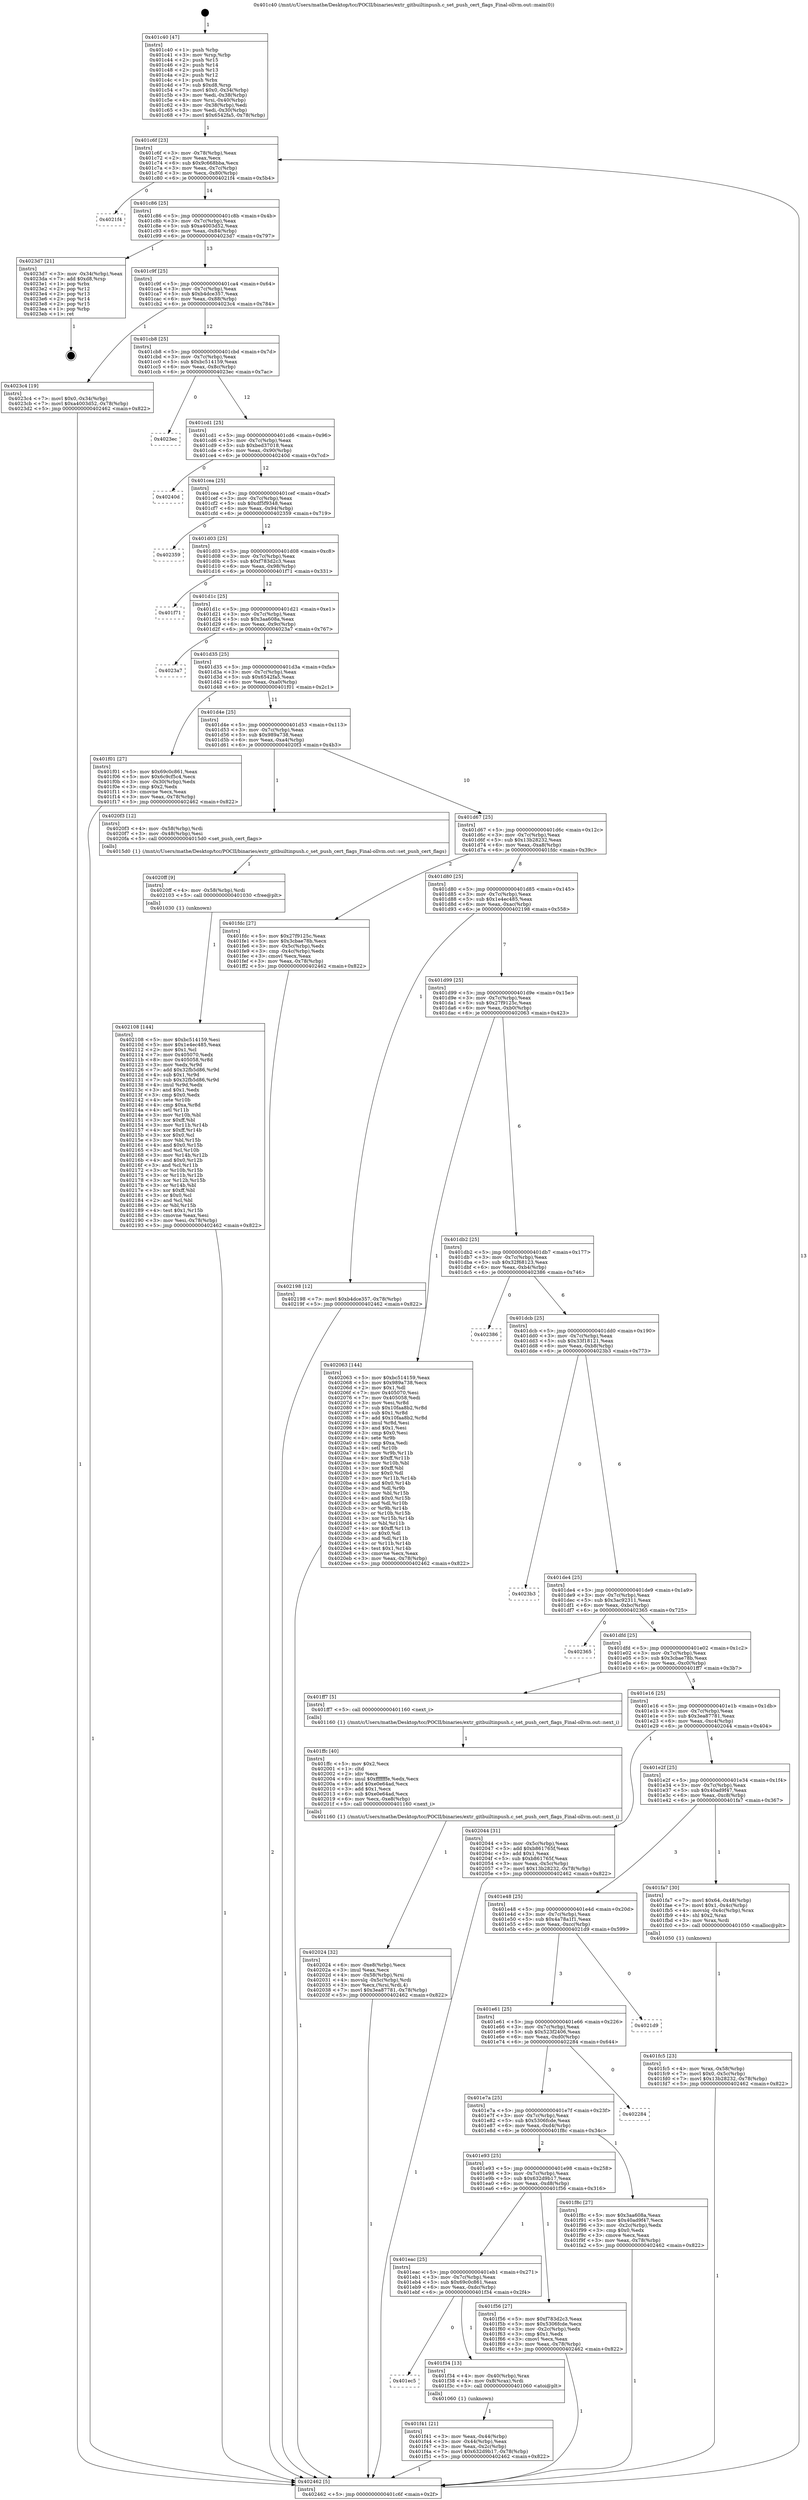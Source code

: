 digraph "0x401c40" {
  label = "0x401c40 (/mnt/c/Users/mathe/Desktop/tcc/POCII/binaries/extr_gitbuiltinpush.c_set_push_cert_flags_Final-ollvm.out::main(0))"
  labelloc = "t"
  node[shape=record]

  Entry [label="",width=0.3,height=0.3,shape=circle,fillcolor=black,style=filled]
  "0x401c6f" [label="{
     0x401c6f [23]\l
     | [instrs]\l
     &nbsp;&nbsp;0x401c6f \<+3\>: mov -0x78(%rbp),%eax\l
     &nbsp;&nbsp;0x401c72 \<+2\>: mov %eax,%ecx\l
     &nbsp;&nbsp;0x401c74 \<+6\>: sub $0x9c668bba,%ecx\l
     &nbsp;&nbsp;0x401c7a \<+3\>: mov %eax,-0x7c(%rbp)\l
     &nbsp;&nbsp;0x401c7d \<+3\>: mov %ecx,-0x80(%rbp)\l
     &nbsp;&nbsp;0x401c80 \<+6\>: je 00000000004021f4 \<main+0x5b4\>\l
  }"]
  "0x4021f4" [label="{
     0x4021f4\l
  }", style=dashed]
  "0x401c86" [label="{
     0x401c86 [25]\l
     | [instrs]\l
     &nbsp;&nbsp;0x401c86 \<+5\>: jmp 0000000000401c8b \<main+0x4b\>\l
     &nbsp;&nbsp;0x401c8b \<+3\>: mov -0x7c(%rbp),%eax\l
     &nbsp;&nbsp;0x401c8e \<+5\>: sub $0xa4003d52,%eax\l
     &nbsp;&nbsp;0x401c93 \<+6\>: mov %eax,-0x84(%rbp)\l
     &nbsp;&nbsp;0x401c99 \<+6\>: je 00000000004023d7 \<main+0x797\>\l
  }"]
  Exit [label="",width=0.3,height=0.3,shape=circle,fillcolor=black,style=filled,peripheries=2]
  "0x4023d7" [label="{
     0x4023d7 [21]\l
     | [instrs]\l
     &nbsp;&nbsp;0x4023d7 \<+3\>: mov -0x34(%rbp),%eax\l
     &nbsp;&nbsp;0x4023da \<+7\>: add $0xd8,%rsp\l
     &nbsp;&nbsp;0x4023e1 \<+1\>: pop %rbx\l
     &nbsp;&nbsp;0x4023e2 \<+2\>: pop %r12\l
     &nbsp;&nbsp;0x4023e4 \<+2\>: pop %r13\l
     &nbsp;&nbsp;0x4023e6 \<+2\>: pop %r14\l
     &nbsp;&nbsp;0x4023e8 \<+2\>: pop %r15\l
     &nbsp;&nbsp;0x4023ea \<+1\>: pop %rbp\l
     &nbsp;&nbsp;0x4023eb \<+1\>: ret\l
  }"]
  "0x401c9f" [label="{
     0x401c9f [25]\l
     | [instrs]\l
     &nbsp;&nbsp;0x401c9f \<+5\>: jmp 0000000000401ca4 \<main+0x64\>\l
     &nbsp;&nbsp;0x401ca4 \<+3\>: mov -0x7c(%rbp),%eax\l
     &nbsp;&nbsp;0x401ca7 \<+5\>: sub $0xb4dce357,%eax\l
     &nbsp;&nbsp;0x401cac \<+6\>: mov %eax,-0x88(%rbp)\l
     &nbsp;&nbsp;0x401cb2 \<+6\>: je 00000000004023c4 \<main+0x784\>\l
  }"]
  "0x402108" [label="{
     0x402108 [144]\l
     | [instrs]\l
     &nbsp;&nbsp;0x402108 \<+5\>: mov $0xbc514159,%esi\l
     &nbsp;&nbsp;0x40210d \<+5\>: mov $0x1e4ec485,%eax\l
     &nbsp;&nbsp;0x402112 \<+2\>: mov $0x1,%cl\l
     &nbsp;&nbsp;0x402114 \<+7\>: mov 0x405070,%edx\l
     &nbsp;&nbsp;0x40211b \<+8\>: mov 0x405058,%r8d\l
     &nbsp;&nbsp;0x402123 \<+3\>: mov %edx,%r9d\l
     &nbsp;&nbsp;0x402126 \<+7\>: add $0x32fb5d86,%r9d\l
     &nbsp;&nbsp;0x40212d \<+4\>: sub $0x1,%r9d\l
     &nbsp;&nbsp;0x402131 \<+7\>: sub $0x32fb5d86,%r9d\l
     &nbsp;&nbsp;0x402138 \<+4\>: imul %r9d,%edx\l
     &nbsp;&nbsp;0x40213c \<+3\>: and $0x1,%edx\l
     &nbsp;&nbsp;0x40213f \<+3\>: cmp $0x0,%edx\l
     &nbsp;&nbsp;0x402142 \<+4\>: sete %r10b\l
     &nbsp;&nbsp;0x402146 \<+4\>: cmp $0xa,%r8d\l
     &nbsp;&nbsp;0x40214a \<+4\>: setl %r11b\l
     &nbsp;&nbsp;0x40214e \<+3\>: mov %r10b,%bl\l
     &nbsp;&nbsp;0x402151 \<+3\>: xor $0xff,%bl\l
     &nbsp;&nbsp;0x402154 \<+3\>: mov %r11b,%r14b\l
     &nbsp;&nbsp;0x402157 \<+4\>: xor $0xff,%r14b\l
     &nbsp;&nbsp;0x40215b \<+3\>: xor $0x0,%cl\l
     &nbsp;&nbsp;0x40215e \<+3\>: mov %bl,%r15b\l
     &nbsp;&nbsp;0x402161 \<+4\>: and $0x0,%r15b\l
     &nbsp;&nbsp;0x402165 \<+3\>: and %cl,%r10b\l
     &nbsp;&nbsp;0x402168 \<+3\>: mov %r14b,%r12b\l
     &nbsp;&nbsp;0x40216b \<+4\>: and $0x0,%r12b\l
     &nbsp;&nbsp;0x40216f \<+3\>: and %cl,%r11b\l
     &nbsp;&nbsp;0x402172 \<+3\>: or %r10b,%r15b\l
     &nbsp;&nbsp;0x402175 \<+3\>: or %r11b,%r12b\l
     &nbsp;&nbsp;0x402178 \<+3\>: xor %r12b,%r15b\l
     &nbsp;&nbsp;0x40217b \<+3\>: or %r14b,%bl\l
     &nbsp;&nbsp;0x40217e \<+3\>: xor $0xff,%bl\l
     &nbsp;&nbsp;0x402181 \<+3\>: or $0x0,%cl\l
     &nbsp;&nbsp;0x402184 \<+2\>: and %cl,%bl\l
     &nbsp;&nbsp;0x402186 \<+3\>: or %bl,%r15b\l
     &nbsp;&nbsp;0x402189 \<+4\>: test $0x1,%r15b\l
     &nbsp;&nbsp;0x40218d \<+3\>: cmovne %eax,%esi\l
     &nbsp;&nbsp;0x402190 \<+3\>: mov %esi,-0x78(%rbp)\l
     &nbsp;&nbsp;0x402193 \<+5\>: jmp 0000000000402462 \<main+0x822\>\l
  }"]
  "0x4023c4" [label="{
     0x4023c4 [19]\l
     | [instrs]\l
     &nbsp;&nbsp;0x4023c4 \<+7\>: movl $0x0,-0x34(%rbp)\l
     &nbsp;&nbsp;0x4023cb \<+7\>: movl $0xa4003d52,-0x78(%rbp)\l
     &nbsp;&nbsp;0x4023d2 \<+5\>: jmp 0000000000402462 \<main+0x822\>\l
  }"]
  "0x401cb8" [label="{
     0x401cb8 [25]\l
     | [instrs]\l
     &nbsp;&nbsp;0x401cb8 \<+5\>: jmp 0000000000401cbd \<main+0x7d\>\l
     &nbsp;&nbsp;0x401cbd \<+3\>: mov -0x7c(%rbp),%eax\l
     &nbsp;&nbsp;0x401cc0 \<+5\>: sub $0xbc514159,%eax\l
     &nbsp;&nbsp;0x401cc5 \<+6\>: mov %eax,-0x8c(%rbp)\l
     &nbsp;&nbsp;0x401ccb \<+6\>: je 00000000004023ec \<main+0x7ac\>\l
  }"]
  "0x4020ff" [label="{
     0x4020ff [9]\l
     | [instrs]\l
     &nbsp;&nbsp;0x4020ff \<+4\>: mov -0x58(%rbp),%rdi\l
     &nbsp;&nbsp;0x402103 \<+5\>: call 0000000000401030 \<free@plt\>\l
     | [calls]\l
     &nbsp;&nbsp;0x401030 \{1\} (unknown)\l
  }"]
  "0x4023ec" [label="{
     0x4023ec\l
  }", style=dashed]
  "0x401cd1" [label="{
     0x401cd1 [25]\l
     | [instrs]\l
     &nbsp;&nbsp;0x401cd1 \<+5\>: jmp 0000000000401cd6 \<main+0x96\>\l
     &nbsp;&nbsp;0x401cd6 \<+3\>: mov -0x7c(%rbp),%eax\l
     &nbsp;&nbsp;0x401cd9 \<+5\>: sub $0xbed37018,%eax\l
     &nbsp;&nbsp;0x401cde \<+6\>: mov %eax,-0x90(%rbp)\l
     &nbsp;&nbsp;0x401ce4 \<+6\>: je 000000000040240d \<main+0x7cd\>\l
  }"]
  "0x402024" [label="{
     0x402024 [32]\l
     | [instrs]\l
     &nbsp;&nbsp;0x402024 \<+6\>: mov -0xe8(%rbp),%ecx\l
     &nbsp;&nbsp;0x40202a \<+3\>: imul %eax,%ecx\l
     &nbsp;&nbsp;0x40202d \<+4\>: mov -0x58(%rbp),%rsi\l
     &nbsp;&nbsp;0x402031 \<+4\>: movslq -0x5c(%rbp),%rdi\l
     &nbsp;&nbsp;0x402035 \<+3\>: mov %ecx,(%rsi,%rdi,4)\l
     &nbsp;&nbsp;0x402038 \<+7\>: movl $0x3ea87781,-0x78(%rbp)\l
     &nbsp;&nbsp;0x40203f \<+5\>: jmp 0000000000402462 \<main+0x822\>\l
  }"]
  "0x40240d" [label="{
     0x40240d\l
  }", style=dashed]
  "0x401cea" [label="{
     0x401cea [25]\l
     | [instrs]\l
     &nbsp;&nbsp;0x401cea \<+5\>: jmp 0000000000401cef \<main+0xaf\>\l
     &nbsp;&nbsp;0x401cef \<+3\>: mov -0x7c(%rbp),%eax\l
     &nbsp;&nbsp;0x401cf2 \<+5\>: sub $0xdf5f9348,%eax\l
     &nbsp;&nbsp;0x401cf7 \<+6\>: mov %eax,-0x94(%rbp)\l
     &nbsp;&nbsp;0x401cfd \<+6\>: je 0000000000402359 \<main+0x719\>\l
  }"]
  "0x401ffc" [label="{
     0x401ffc [40]\l
     | [instrs]\l
     &nbsp;&nbsp;0x401ffc \<+5\>: mov $0x2,%ecx\l
     &nbsp;&nbsp;0x402001 \<+1\>: cltd\l
     &nbsp;&nbsp;0x402002 \<+2\>: idiv %ecx\l
     &nbsp;&nbsp;0x402004 \<+6\>: imul $0xfffffffe,%edx,%ecx\l
     &nbsp;&nbsp;0x40200a \<+6\>: add $0xe0e64ad,%ecx\l
     &nbsp;&nbsp;0x402010 \<+3\>: add $0x1,%ecx\l
     &nbsp;&nbsp;0x402013 \<+6\>: sub $0xe0e64ad,%ecx\l
     &nbsp;&nbsp;0x402019 \<+6\>: mov %ecx,-0xe8(%rbp)\l
     &nbsp;&nbsp;0x40201f \<+5\>: call 0000000000401160 \<next_i\>\l
     | [calls]\l
     &nbsp;&nbsp;0x401160 \{1\} (/mnt/c/Users/mathe/Desktop/tcc/POCII/binaries/extr_gitbuiltinpush.c_set_push_cert_flags_Final-ollvm.out::next_i)\l
  }"]
  "0x402359" [label="{
     0x402359\l
  }", style=dashed]
  "0x401d03" [label="{
     0x401d03 [25]\l
     | [instrs]\l
     &nbsp;&nbsp;0x401d03 \<+5\>: jmp 0000000000401d08 \<main+0xc8\>\l
     &nbsp;&nbsp;0x401d08 \<+3\>: mov -0x7c(%rbp),%eax\l
     &nbsp;&nbsp;0x401d0b \<+5\>: sub $0xf783d2c3,%eax\l
     &nbsp;&nbsp;0x401d10 \<+6\>: mov %eax,-0x98(%rbp)\l
     &nbsp;&nbsp;0x401d16 \<+6\>: je 0000000000401f71 \<main+0x331\>\l
  }"]
  "0x401fc5" [label="{
     0x401fc5 [23]\l
     | [instrs]\l
     &nbsp;&nbsp;0x401fc5 \<+4\>: mov %rax,-0x58(%rbp)\l
     &nbsp;&nbsp;0x401fc9 \<+7\>: movl $0x0,-0x5c(%rbp)\l
     &nbsp;&nbsp;0x401fd0 \<+7\>: movl $0x13b28232,-0x78(%rbp)\l
     &nbsp;&nbsp;0x401fd7 \<+5\>: jmp 0000000000402462 \<main+0x822\>\l
  }"]
  "0x401f71" [label="{
     0x401f71\l
  }", style=dashed]
  "0x401d1c" [label="{
     0x401d1c [25]\l
     | [instrs]\l
     &nbsp;&nbsp;0x401d1c \<+5\>: jmp 0000000000401d21 \<main+0xe1\>\l
     &nbsp;&nbsp;0x401d21 \<+3\>: mov -0x7c(%rbp),%eax\l
     &nbsp;&nbsp;0x401d24 \<+5\>: sub $0x3aa608a,%eax\l
     &nbsp;&nbsp;0x401d29 \<+6\>: mov %eax,-0x9c(%rbp)\l
     &nbsp;&nbsp;0x401d2f \<+6\>: je 00000000004023a7 \<main+0x767\>\l
  }"]
  "0x401f41" [label="{
     0x401f41 [21]\l
     | [instrs]\l
     &nbsp;&nbsp;0x401f41 \<+3\>: mov %eax,-0x44(%rbp)\l
     &nbsp;&nbsp;0x401f44 \<+3\>: mov -0x44(%rbp),%eax\l
     &nbsp;&nbsp;0x401f47 \<+3\>: mov %eax,-0x2c(%rbp)\l
     &nbsp;&nbsp;0x401f4a \<+7\>: movl $0x632d9b17,-0x78(%rbp)\l
     &nbsp;&nbsp;0x401f51 \<+5\>: jmp 0000000000402462 \<main+0x822\>\l
  }"]
  "0x4023a7" [label="{
     0x4023a7\l
  }", style=dashed]
  "0x401d35" [label="{
     0x401d35 [25]\l
     | [instrs]\l
     &nbsp;&nbsp;0x401d35 \<+5\>: jmp 0000000000401d3a \<main+0xfa\>\l
     &nbsp;&nbsp;0x401d3a \<+3\>: mov -0x7c(%rbp),%eax\l
     &nbsp;&nbsp;0x401d3d \<+5\>: sub $0x6542fa5,%eax\l
     &nbsp;&nbsp;0x401d42 \<+6\>: mov %eax,-0xa0(%rbp)\l
     &nbsp;&nbsp;0x401d48 \<+6\>: je 0000000000401f01 \<main+0x2c1\>\l
  }"]
  "0x401ec5" [label="{
     0x401ec5\l
  }", style=dashed]
  "0x401f01" [label="{
     0x401f01 [27]\l
     | [instrs]\l
     &nbsp;&nbsp;0x401f01 \<+5\>: mov $0x69c0c861,%eax\l
     &nbsp;&nbsp;0x401f06 \<+5\>: mov $0x6c9cf5c4,%ecx\l
     &nbsp;&nbsp;0x401f0b \<+3\>: mov -0x30(%rbp),%edx\l
     &nbsp;&nbsp;0x401f0e \<+3\>: cmp $0x2,%edx\l
     &nbsp;&nbsp;0x401f11 \<+3\>: cmovne %ecx,%eax\l
     &nbsp;&nbsp;0x401f14 \<+3\>: mov %eax,-0x78(%rbp)\l
     &nbsp;&nbsp;0x401f17 \<+5\>: jmp 0000000000402462 \<main+0x822\>\l
  }"]
  "0x401d4e" [label="{
     0x401d4e [25]\l
     | [instrs]\l
     &nbsp;&nbsp;0x401d4e \<+5\>: jmp 0000000000401d53 \<main+0x113\>\l
     &nbsp;&nbsp;0x401d53 \<+3\>: mov -0x7c(%rbp),%eax\l
     &nbsp;&nbsp;0x401d56 \<+5\>: sub $0x989a738,%eax\l
     &nbsp;&nbsp;0x401d5b \<+6\>: mov %eax,-0xa4(%rbp)\l
     &nbsp;&nbsp;0x401d61 \<+6\>: je 00000000004020f3 \<main+0x4b3\>\l
  }"]
  "0x402462" [label="{
     0x402462 [5]\l
     | [instrs]\l
     &nbsp;&nbsp;0x402462 \<+5\>: jmp 0000000000401c6f \<main+0x2f\>\l
  }"]
  "0x401c40" [label="{
     0x401c40 [47]\l
     | [instrs]\l
     &nbsp;&nbsp;0x401c40 \<+1\>: push %rbp\l
     &nbsp;&nbsp;0x401c41 \<+3\>: mov %rsp,%rbp\l
     &nbsp;&nbsp;0x401c44 \<+2\>: push %r15\l
     &nbsp;&nbsp;0x401c46 \<+2\>: push %r14\l
     &nbsp;&nbsp;0x401c48 \<+2\>: push %r13\l
     &nbsp;&nbsp;0x401c4a \<+2\>: push %r12\l
     &nbsp;&nbsp;0x401c4c \<+1\>: push %rbx\l
     &nbsp;&nbsp;0x401c4d \<+7\>: sub $0xd8,%rsp\l
     &nbsp;&nbsp;0x401c54 \<+7\>: movl $0x0,-0x34(%rbp)\l
     &nbsp;&nbsp;0x401c5b \<+3\>: mov %edi,-0x38(%rbp)\l
     &nbsp;&nbsp;0x401c5e \<+4\>: mov %rsi,-0x40(%rbp)\l
     &nbsp;&nbsp;0x401c62 \<+3\>: mov -0x38(%rbp),%edi\l
     &nbsp;&nbsp;0x401c65 \<+3\>: mov %edi,-0x30(%rbp)\l
     &nbsp;&nbsp;0x401c68 \<+7\>: movl $0x6542fa5,-0x78(%rbp)\l
  }"]
  "0x401f34" [label="{
     0x401f34 [13]\l
     | [instrs]\l
     &nbsp;&nbsp;0x401f34 \<+4\>: mov -0x40(%rbp),%rax\l
     &nbsp;&nbsp;0x401f38 \<+4\>: mov 0x8(%rax),%rdi\l
     &nbsp;&nbsp;0x401f3c \<+5\>: call 0000000000401060 \<atoi@plt\>\l
     | [calls]\l
     &nbsp;&nbsp;0x401060 \{1\} (unknown)\l
  }"]
  "0x4020f3" [label="{
     0x4020f3 [12]\l
     | [instrs]\l
     &nbsp;&nbsp;0x4020f3 \<+4\>: mov -0x58(%rbp),%rdi\l
     &nbsp;&nbsp;0x4020f7 \<+3\>: mov -0x48(%rbp),%esi\l
     &nbsp;&nbsp;0x4020fa \<+5\>: call 00000000004015d0 \<set_push_cert_flags\>\l
     | [calls]\l
     &nbsp;&nbsp;0x4015d0 \{1\} (/mnt/c/Users/mathe/Desktop/tcc/POCII/binaries/extr_gitbuiltinpush.c_set_push_cert_flags_Final-ollvm.out::set_push_cert_flags)\l
  }"]
  "0x401d67" [label="{
     0x401d67 [25]\l
     | [instrs]\l
     &nbsp;&nbsp;0x401d67 \<+5\>: jmp 0000000000401d6c \<main+0x12c\>\l
     &nbsp;&nbsp;0x401d6c \<+3\>: mov -0x7c(%rbp),%eax\l
     &nbsp;&nbsp;0x401d6f \<+5\>: sub $0x13b28232,%eax\l
     &nbsp;&nbsp;0x401d74 \<+6\>: mov %eax,-0xa8(%rbp)\l
     &nbsp;&nbsp;0x401d7a \<+6\>: je 0000000000401fdc \<main+0x39c\>\l
  }"]
  "0x401eac" [label="{
     0x401eac [25]\l
     | [instrs]\l
     &nbsp;&nbsp;0x401eac \<+5\>: jmp 0000000000401eb1 \<main+0x271\>\l
     &nbsp;&nbsp;0x401eb1 \<+3\>: mov -0x7c(%rbp),%eax\l
     &nbsp;&nbsp;0x401eb4 \<+5\>: sub $0x69c0c861,%eax\l
     &nbsp;&nbsp;0x401eb9 \<+6\>: mov %eax,-0xdc(%rbp)\l
     &nbsp;&nbsp;0x401ebf \<+6\>: je 0000000000401f34 \<main+0x2f4\>\l
  }"]
  "0x401fdc" [label="{
     0x401fdc [27]\l
     | [instrs]\l
     &nbsp;&nbsp;0x401fdc \<+5\>: mov $0x27f9125c,%eax\l
     &nbsp;&nbsp;0x401fe1 \<+5\>: mov $0x3cbae78b,%ecx\l
     &nbsp;&nbsp;0x401fe6 \<+3\>: mov -0x5c(%rbp),%edx\l
     &nbsp;&nbsp;0x401fe9 \<+3\>: cmp -0x4c(%rbp),%edx\l
     &nbsp;&nbsp;0x401fec \<+3\>: cmovl %ecx,%eax\l
     &nbsp;&nbsp;0x401fef \<+3\>: mov %eax,-0x78(%rbp)\l
     &nbsp;&nbsp;0x401ff2 \<+5\>: jmp 0000000000402462 \<main+0x822\>\l
  }"]
  "0x401d80" [label="{
     0x401d80 [25]\l
     | [instrs]\l
     &nbsp;&nbsp;0x401d80 \<+5\>: jmp 0000000000401d85 \<main+0x145\>\l
     &nbsp;&nbsp;0x401d85 \<+3\>: mov -0x7c(%rbp),%eax\l
     &nbsp;&nbsp;0x401d88 \<+5\>: sub $0x1e4ec485,%eax\l
     &nbsp;&nbsp;0x401d8d \<+6\>: mov %eax,-0xac(%rbp)\l
     &nbsp;&nbsp;0x401d93 \<+6\>: je 0000000000402198 \<main+0x558\>\l
  }"]
  "0x401f56" [label="{
     0x401f56 [27]\l
     | [instrs]\l
     &nbsp;&nbsp;0x401f56 \<+5\>: mov $0xf783d2c3,%eax\l
     &nbsp;&nbsp;0x401f5b \<+5\>: mov $0x5306fcde,%ecx\l
     &nbsp;&nbsp;0x401f60 \<+3\>: mov -0x2c(%rbp),%edx\l
     &nbsp;&nbsp;0x401f63 \<+3\>: cmp $0x1,%edx\l
     &nbsp;&nbsp;0x401f66 \<+3\>: cmovl %ecx,%eax\l
     &nbsp;&nbsp;0x401f69 \<+3\>: mov %eax,-0x78(%rbp)\l
     &nbsp;&nbsp;0x401f6c \<+5\>: jmp 0000000000402462 \<main+0x822\>\l
  }"]
  "0x402198" [label="{
     0x402198 [12]\l
     | [instrs]\l
     &nbsp;&nbsp;0x402198 \<+7\>: movl $0xb4dce357,-0x78(%rbp)\l
     &nbsp;&nbsp;0x40219f \<+5\>: jmp 0000000000402462 \<main+0x822\>\l
  }"]
  "0x401d99" [label="{
     0x401d99 [25]\l
     | [instrs]\l
     &nbsp;&nbsp;0x401d99 \<+5\>: jmp 0000000000401d9e \<main+0x15e\>\l
     &nbsp;&nbsp;0x401d9e \<+3\>: mov -0x7c(%rbp),%eax\l
     &nbsp;&nbsp;0x401da1 \<+5\>: sub $0x27f9125c,%eax\l
     &nbsp;&nbsp;0x401da6 \<+6\>: mov %eax,-0xb0(%rbp)\l
     &nbsp;&nbsp;0x401dac \<+6\>: je 0000000000402063 \<main+0x423\>\l
  }"]
  "0x401e93" [label="{
     0x401e93 [25]\l
     | [instrs]\l
     &nbsp;&nbsp;0x401e93 \<+5\>: jmp 0000000000401e98 \<main+0x258\>\l
     &nbsp;&nbsp;0x401e98 \<+3\>: mov -0x7c(%rbp),%eax\l
     &nbsp;&nbsp;0x401e9b \<+5\>: sub $0x632d9b17,%eax\l
     &nbsp;&nbsp;0x401ea0 \<+6\>: mov %eax,-0xd8(%rbp)\l
     &nbsp;&nbsp;0x401ea6 \<+6\>: je 0000000000401f56 \<main+0x316\>\l
  }"]
  "0x402063" [label="{
     0x402063 [144]\l
     | [instrs]\l
     &nbsp;&nbsp;0x402063 \<+5\>: mov $0xbc514159,%eax\l
     &nbsp;&nbsp;0x402068 \<+5\>: mov $0x989a738,%ecx\l
     &nbsp;&nbsp;0x40206d \<+2\>: mov $0x1,%dl\l
     &nbsp;&nbsp;0x40206f \<+7\>: mov 0x405070,%esi\l
     &nbsp;&nbsp;0x402076 \<+7\>: mov 0x405058,%edi\l
     &nbsp;&nbsp;0x40207d \<+3\>: mov %esi,%r8d\l
     &nbsp;&nbsp;0x402080 \<+7\>: sub $0x10faa8b2,%r8d\l
     &nbsp;&nbsp;0x402087 \<+4\>: sub $0x1,%r8d\l
     &nbsp;&nbsp;0x40208b \<+7\>: add $0x10faa8b2,%r8d\l
     &nbsp;&nbsp;0x402092 \<+4\>: imul %r8d,%esi\l
     &nbsp;&nbsp;0x402096 \<+3\>: and $0x1,%esi\l
     &nbsp;&nbsp;0x402099 \<+3\>: cmp $0x0,%esi\l
     &nbsp;&nbsp;0x40209c \<+4\>: sete %r9b\l
     &nbsp;&nbsp;0x4020a0 \<+3\>: cmp $0xa,%edi\l
     &nbsp;&nbsp;0x4020a3 \<+4\>: setl %r10b\l
     &nbsp;&nbsp;0x4020a7 \<+3\>: mov %r9b,%r11b\l
     &nbsp;&nbsp;0x4020aa \<+4\>: xor $0xff,%r11b\l
     &nbsp;&nbsp;0x4020ae \<+3\>: mov %r10b,%bl\l
     &nbsp;&nbsp;0x4020b1 \<+3\>: xor $0xff,%bl\l
     &nbsp;&nbsp;0x4020b4 \<+3\>: xor $0x0,%dl\l
     &nbsp;&nbsp;0x4020b7 \<+3\>: mov %r11b,%r14b\l
     &nbsp;&nbsp;0x4020ba \<+4\>: and $0x0,%r14b\l
     &nbsp;&nbsp;0x4020be \<+3\>: and %dl,%r9b\l
     &nbsp;&nbsp;0x4020c1 \<+3\>: mov %bl,%r15b\l
     &nbsp;&nbsp;0x4020c4 \<+4\>: and $0x0,%r15b\l
     &nbsp;&nbsp;0x4020c8 \<+3\>: and %dl,%r10b\l
     &nbsp;&nbsp;0x4020cb \<+3\>: or %r9b,%r14b\l
     &nbsp;&nbsp;0x4020ce \<+3\>: or %r10b,%r15b\l
     &nbsp;&nbsp;0x4020d1 \<+3\>: xor %r15b,%r14b\l
     &nbsp;&nbsp;0x4020d4 \<+3\>: or %bl,%r11b\l
     &nbsp;&nbsp;0x4020d7 \<+4\>: xor $0xff,%r11b\l
     &nbsp;&nbsp;0x4020db \<+3\>: or $0x0,%dl\l
     &nbsp;&nbsp;0x4020de \<+3\>: and %dl,%r11b\l
     &nbsp;&nbsp;0x4020e1 \<+3\>: or %r11b,%r14b\l
     &nbsp;&nbsp;0x4020e4 \<+4\>: test $0x1,%r14b\l
     &nbsp;&nbsp;0x4020e8 \<+3\>: cmovne %ecx,%eax\l
     &nbsp;&nbsp;0x4020eb \<+3\>: mov %eax,-0x78(%rbp)\l
     &nbsp;&nbsp;0x4020ee \<+5\>: jmp 0000000000402462 \<main+0x822\>\l
  }"]
  "0x401db2" [label="{
     0x401db2 [25]\l
     | [instrs]\l
     &nbsp;&nbsp;0x401db2 \<+5\>: jmp 0000000000401db7 \<main+0x177\>\l
     &nbsp;&nbsp;0x401db7 \<+3\>: mov -0x7c(%rbp),%eax\l
     &nbsp;&nbsp;0x401dba \<+5\>: sub $0x32f68123,%eax\l
     &nbsp;&nbsp;0x401dbf \<+6\>: mov %eax,-0xb4(%rbp)\l
     &nbsp;&nbsp;0x401dc5 \<+6\>: je 0000000000402386 \<main+0x746\>\l
  }"]
  "0x401f8c" [label="{
     0x401f8c [27]\l
     | [instrs]\l
     &nbsp;&nbsp;0x401f8c \<+5\>: mov $0x3aa608a,%eax\l
     &nbsp;&nbsp;0x401f91 \<+5\>: mov $0x40ad9f47,%ecx\l
     &nbsp;&nbsp;0x401f96 \<+3\>: mov -0x2c(%rbp),%edx\l
     &nbsp;&nbsp;0x401f99 \<+3\>: cmp $0x0,%edx\l
     &nbsp;&nbsp;0x401f9c \<+3\>: cmove %ecx,%eax\l
     &nbsp;&nbsp;0x401f9f \<+3\>: mov %eax,-0x78(%rbp)\l
     &nbsp;&nbsp;0x401fa2 \<+5\>: jmp 0000000000402462 \<main+0x822\>\l
  }"]
  "0x402386" [label="{
     0x402386\l
  }", style=dashed]
  "0x401dcb" [label="{
     0x401dcb [25]\l
     | [instrs]\l
     &nbsp;&nbsp;0x401dcb \<+5\>: jmp 0000000000401dd0 \<main+0x190\>\l
     &nbsp;&nbsp;0x401dd0 \<+3\>: mov -0x7c(%rbp),%eax\l
     &nbsp;&nbsp;0x401dd3 \<+5\>: sub $0x33f18121,%eax\l
     &nbsp;&nbsp;0x401dd8 \<+6\>: mov %eax,-0xb8(%rbp)\l
     &nbsp;&nbsp;0x401dde \<+6\>: je 00000000004023b3 \<main+0x773\>\l
  }"]
  "0x401e7a" [label="{
     0x401e7a [25]\l
     | [instrs]\l
     &nbsp;&nbsp;0x401e7a \<+5\>: jmp 0000000000401e7f \<main+0x23f\>\l
     &nbsp;&nbsp;0x401e7f \<+3\>: mov -0x7c(%rbp),%eax\l
     &nbsp;&nbsp;0x401e82 \<+5\>: sub $0x5306fcde,%eax\l
     &nbsp;&nbsp;0x401e87 \<+6\>: mov %eax,-0xd4(%rbp)\l
     &nbsp;&nbsp;0x401e8d \<+6\>: je 0000000000401f8c \<main+0x34c\>\l
  }"]
  "0x4023b3" [label="{
     0x4023b3\l
  }", style=dashed]
  "0x401de4" [label="{
     0x401de4 [25]\l
     | [instrs]\l
     &nbsp;&nbsp;0x401de4 \<+5\>: jmp 0000000000401de9 \<main+0x1a9\>\l
     &nbsp;&nbsp;0x401de9 \<+3\>: mov -0x7c(%rbp),%eax\l
     &nbsp;&nbsp;0x401dec \<+5\>: sub $0x3ac92311,%eax\l
     &nbsp;&nbsp;0x401df1 \<+6\>: mov %eax,-0xbc(%rbp)\l
     &nbsp;&nbsp;0x401df7 \<+6\>: je 0000000000402365 \<main+0x725\>\l
  }"]
  "0x402284" [label="{
     0x402284\l
  }", style=dashed]
  "0x402365" [label="{
     0x402365\l
  }", style=dashed]
  "0x401dfd" [label="{
     0x401dfd [25]\l
     | [instrs]\l
     &nbsp;&nbsp;0x401dfd \<+5\>: jmp 0000000000401e02 \<main+0x1c2\>\l
     &nbsp;&nbsp;0x401e02 \<+3\>: mov -0x7c(%rbp),%eax\l
     &nbsp;&nbsp;0x401e05 \<+5\>: sub $0x3cbae78b,%eax\l
     &nbsp;&nbsp;0x401e0a \<+6\>: mov %eax,-0xc0(%rbp)\l
     &nbsp;&nbsp;0x401e10 \<+6\>: je 0000000000401ff7 \<main+0x3b7\>\l
  }"]
  "0x401e61" [label="{
     0x401e61 [25]\l
     | [instrs]\l
     &nbsp;&nbsp;0x401e61 \<+5\>: jmp 0000000000401e66 \<main+0x226\>\l
     &nbsp;&nbsp;0x401e66 \<+3\>: mov -0x7c(%rbp),%eax\l
     &nbsp;&nbsp;0x401e69 \<+5\>: sub $0x523f2406,%eax\l
     &nbsp;&nbsp;0x401e6e \<+6\>: mov %eax,-0xd0(%rbp)\l
     &nbsp;&nbsp;0x401e74 \<+6\>: je 0000000000402284 \<main+0x644\>\l
  }"]
  "0x401ff7" [label="{
     0x401ff7 [5]\l
     | [instrs]\l
     &nbsp;&nbsp;0x401ff7 \<+5\>: call 0000000000401160 \<next_i\>\l
     | [calls]\l
     &nbsp;&nbsp;0x401160 \{1\} (/mnt/c/Users/mathe/Desktop/tcc/POCII/binaries/extr_gitbuiltinpush.c_set_push_cert_flags_Final-ollvm.out::next_i)\l
  }"]
  "0x401e16" [label="{
     0x401e16 [25]\l
     | [instrs]\l
     &nbsp;&nbsp;0x401e16 \<+5\>: jmp 0000000000401e1b \<main+0x1db\>\l
     &nbsp;&nbsp;0x401e1b \<+3\>: mov -0x7c(%rbp),%eax\l
     &nbsp;&nbsp;0x401e1e \<+5\>: sub $0x3ea87781,%eax\l
     &nbsp;&nbsp;0x401e23 \<+6\>: mov %eax,-0xc4(%rbp)\l
     &nbsp;&nbsp;0x401e29 \<+6\>: je 0000000000402044 \<main+0x404\>\l
  }"]
  "0x4021d9" [label="{
     0x4021d9\l
  }", style=dashed]
  "0x402044" [label="{
     0x402044 [31]\l
     | [instrs]\l
     &nbsp;&nbsp;0x402044 \<+3\>: mov -0x5c(%rbp),%eax\l
     &nbsp;&nbsp;0x402047 \<+5\>: add $0xb861765f,%eax\l
     &nbsp;&nbsp;0x40204c \<+3\>: add $0x1,%eax\l
     &nbsp;&nbsp;0x40204f \<+5\>: sub $0xb861765f,%eax\l
     &nbsp;&nbsp;0x402054 \<+3\>: mov %eax,-0x5c(%rbp)\l
     &nbsp;&nbsp;0x402057 \<+7\>: movl $0x13b28232,-0x78(%rbp)\l
     &nbsp;&nbsp;0x40205e \<+5\>: jmp 0000000000402462 \<main+0x822\>\l
  }"]
  "0x401e2f" [label="{
     0x401e2f [25]\l
     | [instrs]\l
     &nbsp;&nbsp;0x401e2f \<+5\>: jmp 0000000000401e34 \<main+0x1f4\>\l
     &nbsp;&nbsp;0x401e34 \<+3\>: mov -0x7c(%rbp),%eax\l
     &nbsp;&nbsp;0x401e37 \<+5\>: sub $0x40ad9f47,%eax\l
     &nbsp;&nbsp;0x401e3c \<+6\>: mov %eax,-0xc8(%rbp)\l
     &nbsp;&nbsp;0x401e42 \<+6\>: je 0000000000401fa7 \<main+0x367\>\l
  }"]
  "0x401e48" [label="{
     0x401e48 [25]\l
     | [instrs]\l
     &nbsp;&nbsp;0x401e48 \<+5\>: jmp 0000000000401e4d \<main+0x20d\>\l
     &nbsp;&nbsp;0x401e4d \<+3\>: mov -0x7c(%rbp),%eax\l
     &nbsp;&nbsp;0x401e50 \<+5\>: sub $0x4a78a1f1,%eax\l
     &nbsp;&nbsp;0x401e55 \<+6\>: mov %eax,-0xcc(%rbp)\l
     &nbsp;&nbsp;0x401e5b \<+6\>: je 00000000004021d9 \<main+0x599\>\l
  }"]
  "0x401fa7" [label="{
     0x401fa7 [30]\l
     | [instrs]\l
     &nbsp;&nbsp;0x401fa7 \<+7\>: movl $0x64,-0x48(%rbp)\l
     &nbsp;&nbsp;0x401fae \<+7\>: movl $0x1,-0x4c(%rbp)\l
     &nbsp;&nbsp;0x401fb5 \<+4\>: movslq -0x4c(%rbp),%rax\l
     &nbsp;&nbsp;0x401fb9 \<+4\>: shl $0x2,%rax\l
     &nbsp;&nbsp;0x401fbd \<+3\>: mov %rax,%rdi\l
     &nbsp;&nbsp;0x401fc0 \<+5\>: call 0000000000401050 \<malloc@plt\>\l
     | [calls]\l
     &nbsp;&nbsp;0x401050 \{1\} (unknown)\l
  }"]
  Entry -> "0x401c40" [label=" 1"]
  "0x401c6f" -> "0x4021f4" [label=" 0"]
  "0x401c6f" -> "0x401c86" [label=" 14"]
  "0x4023d7" -> Exit [label=" 1"]
  "0x401c86" -> "0x4023d7" [label=" 1"]
  "0x401c86" -> "0x401c9f" [label=" 13"]
  "0x4023c4" -> "0x402462" [label=" 1"]
  "0x401c9f" -> "0x4023c4" [label=" 1"]
  "0x401c9f" -> "0x401cb8" [label=" 12"]
  "0x402198" -> "0x402462" [label=" 1"]
  "0x401cb8" -> "0x4023ec" [label=" 0"]
  "0x401cb8" -> "0x401cd1" [label=" 12"]
  "0x402108" -> "0x402462" [label=" 1"]
  "0x401cd1" -> "0x40240d" [label=" 0"]
  "0x401cd1" -> "0x401cea" [label=" 12"]
  "0x4020ff" -> "0x402108" [label=" 1"]
  "0x401cea" -> "0x402359" [label=" 0"]
  "0x401cea" -> "0x401d03" [label=" 12"]
  "0x4020f3" -> "0x4020ff" [label=" 1"]
  "0x401d03" -> "0x401f71" [label=" 0"]
  "0x401d03" -> "0x401d1c" [label=" 12"]
  "0x402063" -> "0x402462" [label=" 1"]
  "0x401d1c" -> "0x4023a7" [label=" 0"]
  "0x401d1c" -> "0x401d35" [label=" 12"]
  "0x402044" -> "0x402462" [label=" 1"]
  "0x401d35" -> "0x401f01" [label=" 1"]
  "0x401d35" -> "0x401d4e" [label=" 11"]
  "0x401f01" -> "0x402462" [label=" 1"]
  "0x401c40" -> "0x401c6f" [label=" 1"]
  "0x402462" -> "0x401c6f" [label=" 13"]
  "0x402024" -> "0x402462" [label=" 1"]
  "0x401d4e" -> "0x4020f3" [label=" 1"]
  "0x401d4e" -> "0x401d67" [label=" 10"]
  "0x401ffc" -> "0x402024" [label=" 1"]
  "0x401d67" -> "0x401fdc" [label=" 2"]
  "0x401d67" -> "0x401d80" [label=" 8"]
  "0x401fdc" -> "0x402462" [label=" 2"]
  "0x401d80" -> "0x402198" [label=" 1"]
  "0x401d80" -> "0x401d99" [label=" 7"]
  "0x401fc5" -> "0x402462" [label=" 1"]
  "0x401d99" -> "0x402063" [label=" 1"]
  "0x401d99" -> "0x401db2" [label=" 6"]
  "0x401f8c" -> "0x402462" [label=" 1"]
  "0x401db2" -> "0x402386" [label=" 0"]
  "0x401db2" -> "0x401dcb" [label=" 6"]
  "0x401f56" -> "0x402462" [label=" 1"]
  "0x401dcb" -> "0x4023b3" [label=" 0"]
  "0x401dcb" -> "0x401de4" [label=" 6"]
  "0x401f34" -> "0x401f41" [label=" 1"]
  "0x401de4" -> "0x402365" [label=" 0"]
  "0x401de4" -> "0x401dfd" [label=" 6"]
  "0x401eac" -> "0x401ec5" [label=" 0"]
  "0x401dfd" -> "0x401ff7" [label=" 1"]
  "0x401dfd" -> "0x401e16" [label=" 5"]
  "0x401ff7" -> "0x401ffc" [label=" 1"]
  "0x401e16" -> "0x402044" [label=" 1"]
  "0x401e16" -> "0x401e2f" [label=" 4"]
  "0x401e93" -> "0x401eac" [label=" 1"]
  "0x401e2f" -> "0x401fa7" [label=" 1"]
  "0x401e2f" -> "0x401e48" [label=" 3"]
  "0x401e93" -> "0x401f56" [label=" 1"]
  "0x401e48" -> "0x4021d9" [label=" 0"]
  "0x401e48" -> "0x401e61" [label=" 3"]
  "0x401eac" -> "0x401f34" [label=" 1"]
  "0x401e61" -> "0x402284" [label=" 0"]
  "0x401e61" -> "0x401e7a" [label=" 3"]
  "0x401f41" -> "0x402462" [label=" 1"]
  "0x401e7a" -> "0x401f8c" [label=" 1"]
  "0x401e7a" -> "0x401e93" [label=" 2"]
  "0x401fa7" -> "0x401fc5" [label=" 1"]
}
